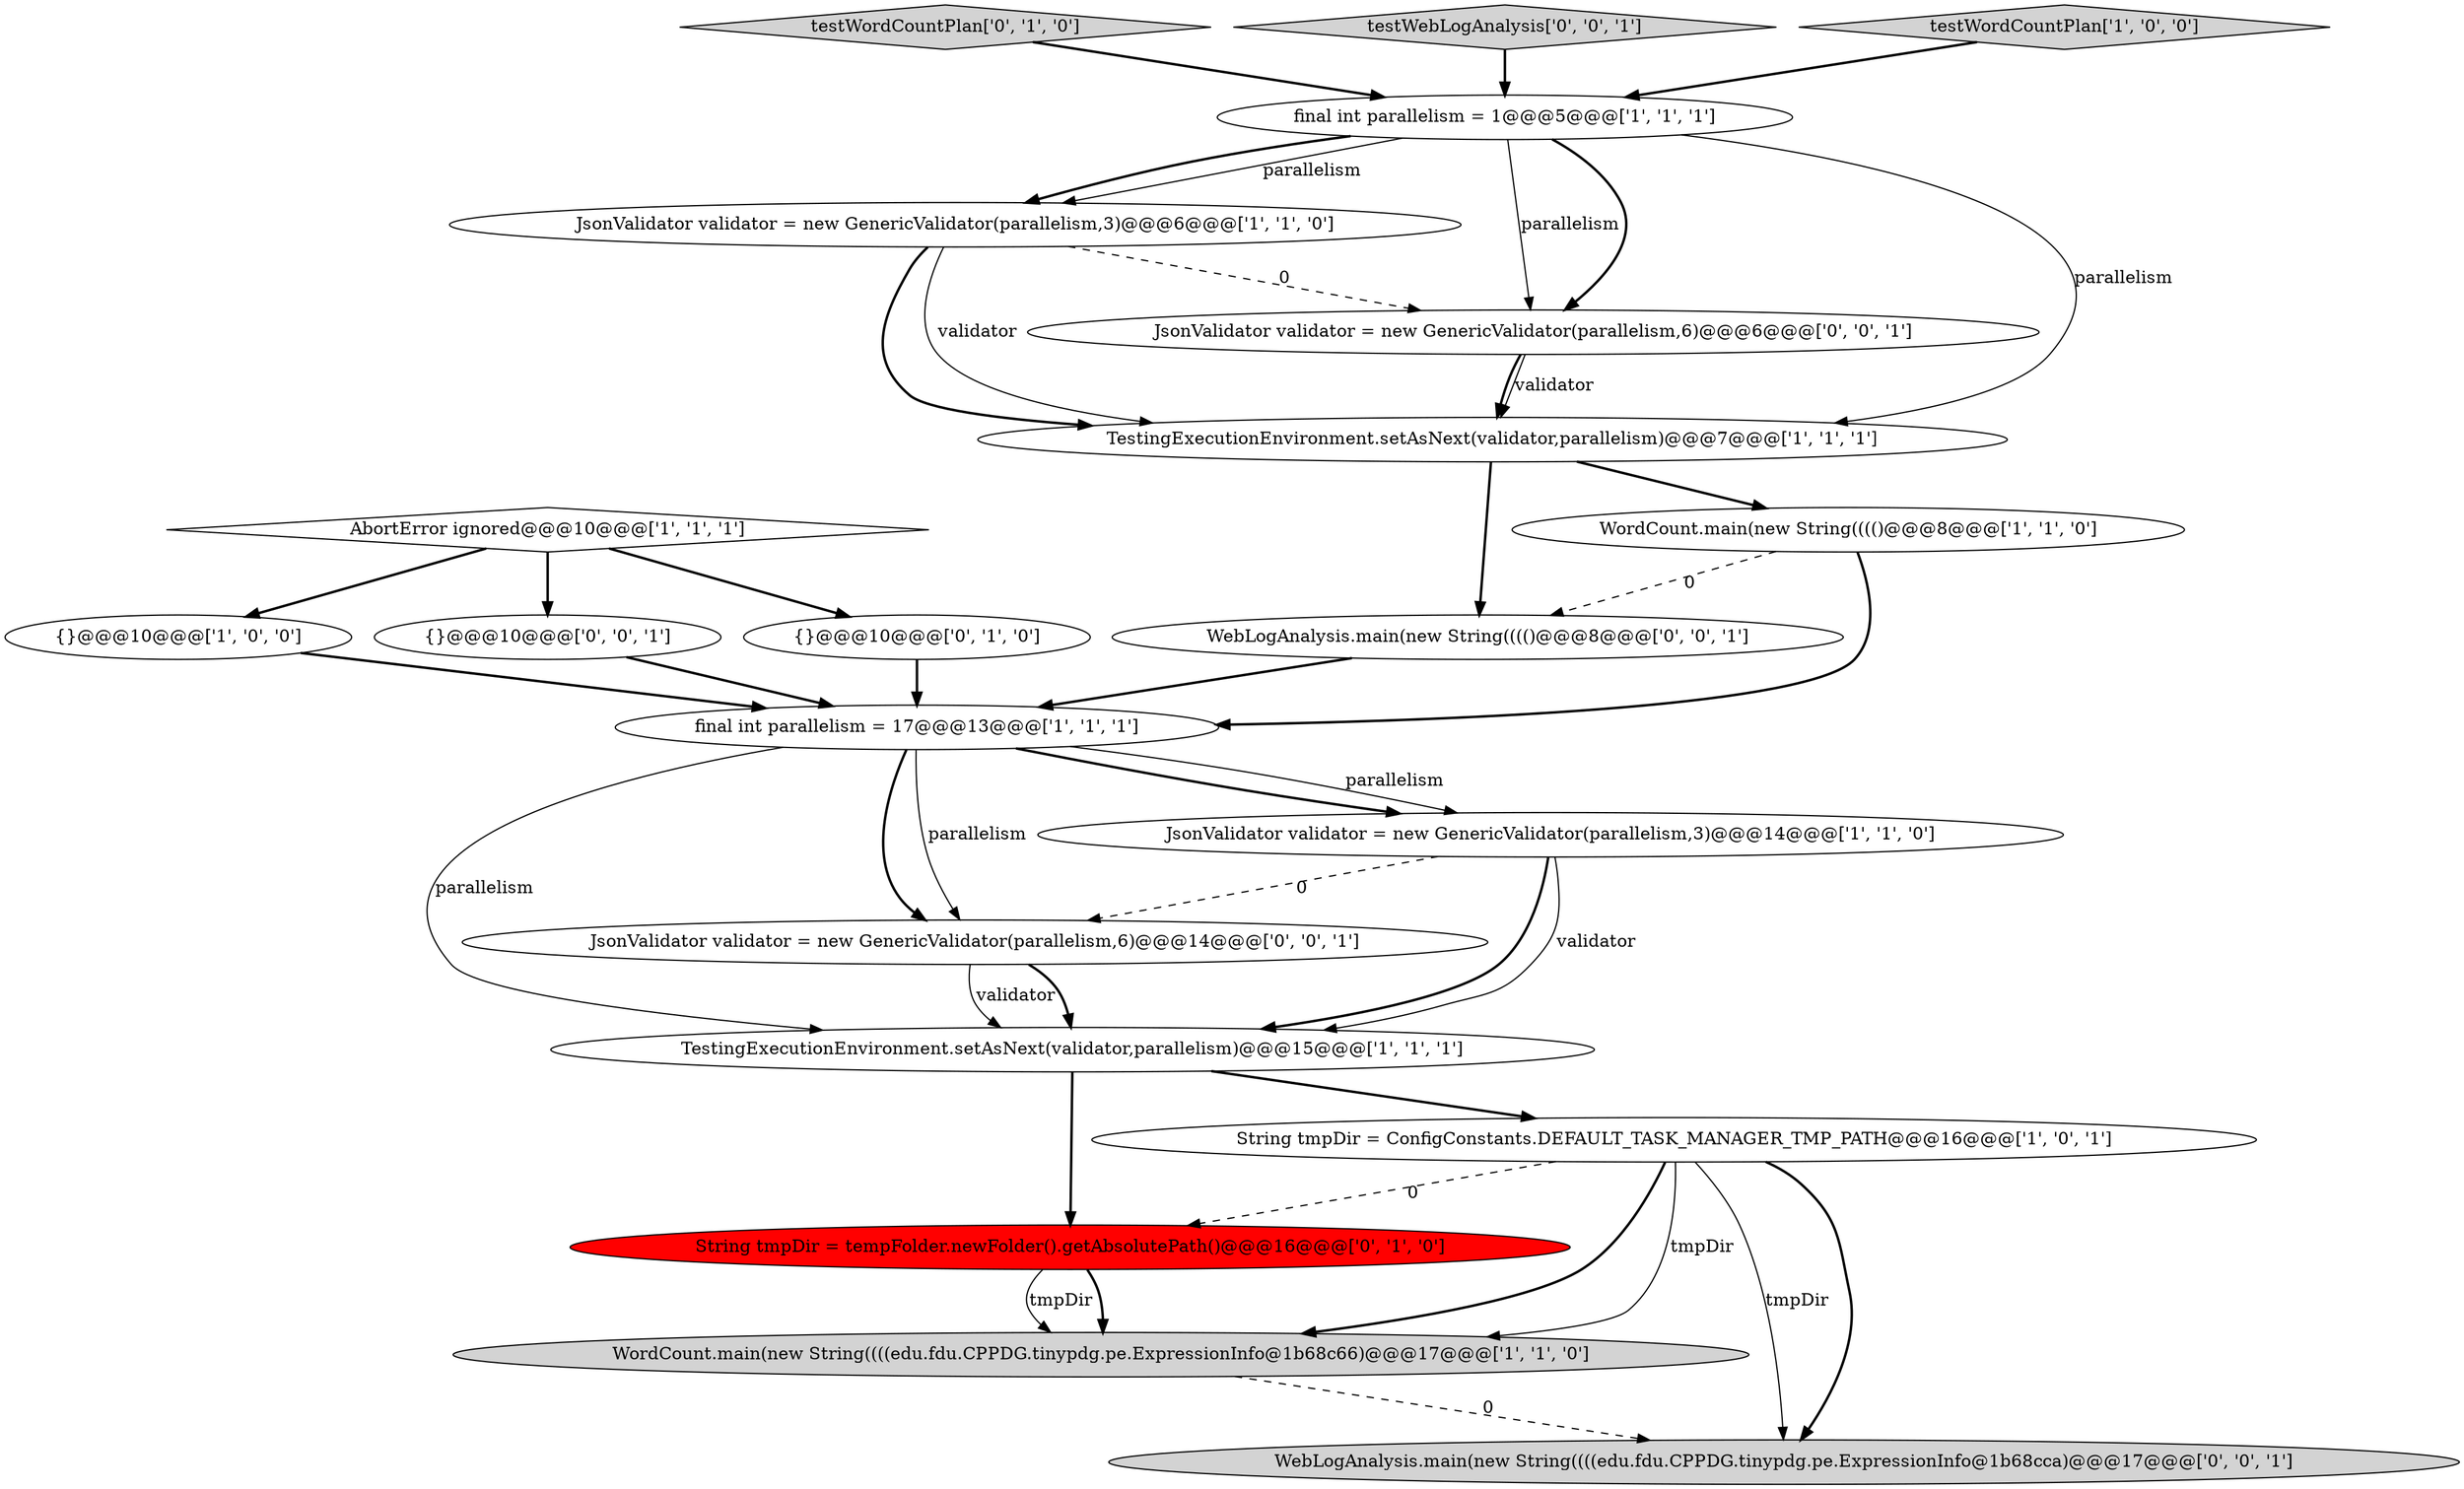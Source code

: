 digraph {
12 [style = filled, label = "{}@@@10@@@['0', '1', '0']", fillcolor = white, shape = ellipse image = "AAA0AAABBB2BBB"];
1 [style = filled, label = "{}@@@10@@@['1', '0', '0']", fillcolor = white, shape = ellipse image = "AAA0AAABBB1BBB"];
6 [style = filled, label = "AbortError ignored@@@10@@@['1', '1', '1']", fillcolor = white, shape = diamond image = "AAA0AAABBB1BBB"];
2 [style = filled, label = "final int parallelism = 17@@@13@@@['1', '1', '1']", fillcolor = white, shape = ellipse image = "AAA0AAABBB1BBB"];
4 [style = filled, label = "JsonValidator validator = new GenericValidator(parallelism,3)@@@6@@@['1', '1', '0']", fillcolor = white, shape = ellipse image = "AAA0AAABBB1BBB"];
9 [style = filled, label = "TestingExecutionEnvironment.setAsNext(validator,parallelism)@@@15@@@['1', '1', '1']", fillcolor = white, shape = ellipse image = "AAA0AAABBB1BBB"];
13 [style = filled, label = "testWordCountPlan['0', '1', '0']", fillcolor = lightgray, shape = diamond image = "AAA0AAABBB2BBB"];
20 [style = filled, label = "JsonValidator validator = new GenericValidator(parallelism,6)@@@6@@@['0', '0', '1']", fillcolor = white, shape = ellipse image = "AAA0AAABBB3BBB"];
8 [style = filled, label = "final int parallelism = 1@@@5@@@['1', '1', '1']", fillcolor = white, shape = ellipse image = "AAA0AAABBB1BBB"];
18 [style = filled, label = "JsonValidator validator = new GenericValidator(parallelism,6)@@@14@@@['0', '0', '1']", fillcolor = white, shape = ellipse image = "AAA0AAABBB3BBB"];
3 [style = filled, label = "WordCount.main(new String((((edu.fdu.CPPDG.tinypdg.pe.ExpressionInfo@1b68c66)@@@17@@@['1', '1', '0']", fillcolor = lightgray, shape = ellipse image = "AAA0AAABBB1BBB"];
19 [style = filled, label = "WebLogAnalysis.main(new String((((edu.fdu.CPPDG.tinypdg.pe.ExpressionInfo@1b68cca)@@@17@@@['0', '0', '1']", fillcolor = lightgray, shape = ellipse image = "AAA0AAABBB3BBB"];
17 [style = filled, label = "testWebLogAnalysis['0', '0', '1']", fillcolor = lightgray, shape = diamond image = "AAA0AAABBB3BBB"];
0 [style = filled, label = "TestingExecutionEnvironment.setAsNext(validator,parallelism)@@@7@@@['1', '1', '1']", fillcolor = white, shape = ellipse image = "AAA0AAABBB1BBB"];
7 [style = filled, label = "testWordCountPlan['1', '0', '0']", fillcolor = lightgray, shape = diamond image = "AAA0AAABBB1BBB"];
15 [style = filled, label = "WebLogAnalysis.main(new String(((()@@@8@@@['0', '0', '1']", fillcolor = white, shape = ellipse image = "AAA0AAABBB3BBB"];
16 [style = filled, label = "{}@@@10@@@['0', '0', '1']", fillcolor = white, shape = ellipse image = "AAA0AAABBB3BBB"];
10 [style = filled, label = "String tmpDir = ConfigConstants.DEFAULT_TASK_MANAGER_TMP_PATH@@@16@@@['1', '0', '1']", fillcolor = white, shape = ellipse image = "AAA0AAABBB1BBB"];
14 [style = filled, label = "String tmpDir = tempFolder.newFolder().getAbsolutePath()@@@16@@@['0', '1', '0']", fillcolor = red, shape = ellipse image = "AAA1AAABBB2BBB"];
5 [style = filled, label = "JsonValidator validator = new GenericValidator(parallelism,3)@@@14@@@['1', '1', '0']", fillcolor = white, shape = ellipse image = "AAA0AAABBB1BBB"];
11 [style = filled, label = "WordCount.main(new String(((()@@@8@@@['1', '1', '0']", fillcolor = white, shape = ellipse image = "AAA0AAABBB1BBB"];
14->3 [style = bold, label=""];
17->8 [style = bold, label=""];
15->2 [style = bold, label=""];
10->3 [style = solid, label="tmpDir"];
2->5 [style = solid, label="parallelism"];
5->9 [style = bold, label=""];
8->20 [style = solid, label="parallelism"];
11->15 [style = dashed, label="0"];
5->9 [style = solid, label="validator"];
10->19 [style = bold, label=""];
20->0 [style = bold, label=""];
0->11 [style = bold, label=""];
10->3 [style = bold, label=""];
2->18 [style = bold, label=""];
9->10 [style = bold, label=""];
16->2 [style = bold, label=""];
5->18 [style = dashed, label="0"];
7->8 [style = bold, label=""];
11->2 [style = bold, label=""];
0->15 [style = bold, label=""];
8->0 [style = solid, label="parallelism"];
4->0 [style = bold, label=""];
3->19 [style = dashed, label="0"];
6->1 [style = bold, label=""];
12->2 [style = bold, label=""];
8->20 [style = bold, label=""];
4->20 [style = dashed, label="0"];
6->16 [style = bold, label=""];
2->18 [style = solid, label="parallelism"];
18->9 [style = solid, label="validator"];
9->14 [style = bold, label=""];
18->9 [style = bold, label=""];
8->4 [style = solid, label="parallelism"];
10->19 [style = solid, label="tmpDir"];
1->2 [style = bold, label=""];
8->4 [style = bold, label=""];
4->0 [style = solid, label="validator"];
20->0 [style = solid, label="validator"];
13->8 [style = bold, label=""];
2->9 [style = solid, label="parallelism"];
10->14 [style = dashed, label="0"];
6->12 [style = bold, label=""];
2->5 [style = bold, label=""];
14->3 [style = solid, label="tmpDir"];
}

